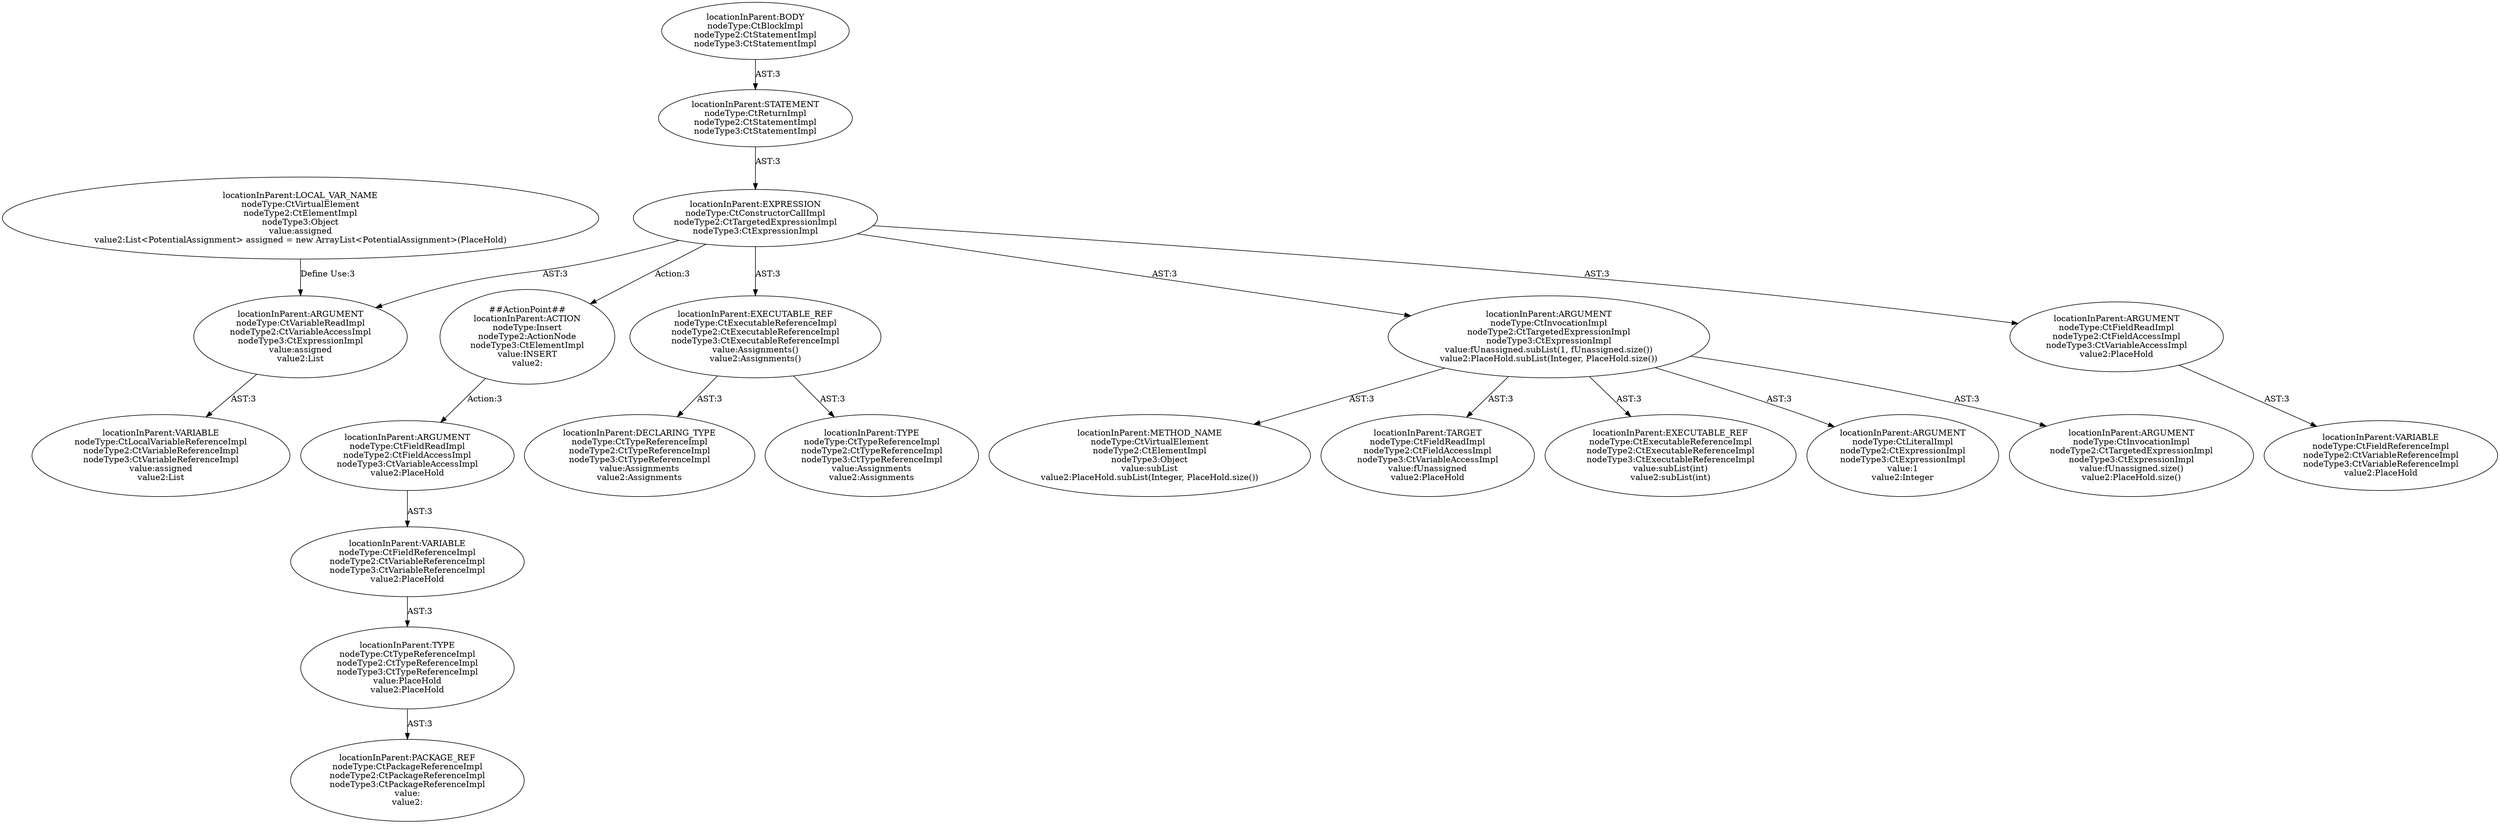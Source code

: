digraph "Pattern" {
0 [label="##ActionPoint##
locationInParent:ACTION
nodeType:Insert
nodeType2:ActionNode
nodeType3:CtElementImpl
value:INSERT
value2:" shape=ellipse]
1 [label="locationInParent:EXPRESSION
nodeType:CtConstructorCallImpl
nodeType2:CtTargetedExpressionImpl
nodeType3:CtExpressionImpl" shape=ellipse]
2 [label="locationInParent:STATEMENT
nodeType:CtReturnImpl
nodeType2:CtStatementImpl
nodeType3:CtStatementImpl" shape=ellipse]
3 [label="locationInParent:BODY
nodeType:CtBlockImpl
nodeType2:CtStatementImpl
nodeType3:CtStatementImpl" shape=ellipse]
4 [label="locationInParent:EXECUTABLE_REF
nodeType:CtExecutableReferenceImpl
nodeType2:CtExecutableReferenceImpl
nodeType3:CtExecutableReferenceImpl
value:Assignments()
value2:Assignments()" shape=ellipse]
5 [label="locationInParent:DECLARING_TYPE
nodeType:CtTypeReferenceImpl
nodeType2:CtTypeReferenceImpl
nodeType3:CtTypeReferenceImpl
value:Assignments
value2:Assignments" shape=ellipse]
6 [label="locationInParent:TYPE
nodeType:CtTypeReferenceImpl
nodeType2:CtTypeReferenceImpl
nodeType3:CtTypeReferenceImpl
value:Assignments
value2:Assignments" shape=ellipse]
7 [label="locationInParent:ARGUMENT
nodeType:CtVariableReadImpl
nodeType2:CtVariableAccessImpl
nodeType3:CtExpressionImpl
value:assigned
value2:List" shape=ellipse]
8 [label="locationInParent:LOCAL_VAR_NAME
nodeType:CtVirtualElement
nodeType2:CtElementImpl
nodeType3:Object
value:assigned
value2:List<PotentialAssignment> assigned = new ArrayList<PotentialAssignment>(PlaceHold)" shape=ellipse]
9 [label="locationInParent:VARIABLE
nodeType:CtLocalVariableReferenceImpl
nodeType2:CtVariableReferenceImpl
nodeType3:CtVariableReferenceImpl
value:assigned
value2:List" shape=ellipse]
10 [label="locationInParent:ARGUMENT
nodeType:CtInvocationImpl
nodeType2:CtTargetedExpressionImpl
nodeType3:CtExpressionImpl
value:fUnassigned.subList(1, fUnassigned.size())
value2:PlaceHold.subList(Integer, PlaceHold.size())" shape=ellipse]
11 [label="locationInParent:METHOD_NAME
nodeType:CtVirtualElement
nodeType2:CtElementImpl
nodeType3:Object
value:subList
value2:PlaceHold.subList(Integer, PlaceHold.size())" shape=ellipse]
12 [label="locationInParent:TARGET
nodeType:CtFieldReadImpl
nodeType2:CtFieldAccessImpl
nodeType3:CtVariableAccessImpl
value:fUnassigned
value2:PlaceHold" shape=ellipse]
13 [label="locationInParent:EXECUTABLE_REF
nodeType:CtExecutableReferenceImpl
nodeType2:CtExecutableReferenceImpl
nodeType3:CtExecutableReferenceImpl
value:subList(int)
value2:subList(int)" shape=ellipse]
14 [label="locationInParent:ARGUMENT
nodeType:CtLiteralImpl
nodeType2:CtExpressionImpl
nodeType3:CtExpressionImpl
value:1
value2:Integer" shape=ellipse]
15 [label="locationInParent:ARGUMENT
nodeType:CtInvocationImpl
nodeType2:CtTargetedExpressionImpl
nodeType3:CtExpressionImpl
value:fUnassigned.size()
value2:PlaceHold.size()" shape=ellipse]
16 [label="locationInParent:ARGUMENT
nodeType:CtFieldReadImpl
nodeType2:CtFieldAccessImpl
nodeType3:CtVariableAccessImpl
value2:PlaceHold" shape=ellipse]
17 [label="locationInParent:VARIABLE
nodeType:CtFieldReferenceImpl
nodeType2:CtVariableReferenceImpl
nodeType3:CtVariableReferenceImpl
value2:PlaceHold" shape=ellipse]
18 [label="locationInParent:ARGUMENT
nodeType:CtFieldReadImpl
nodeType2:CtFieldAccessImpl
nodeType3:CtVariableAccessImpl
value2:PlaceHold" shape=ellipse]
19 [label="locationInParent:VARIABLE
nodeType:CtFieldReferenceImpl
nodeType2:CtVariableReferenceImpl
nodeType3:CtVariableReferenceImpl
value2:PlaceHold" shape=ellipse]
20 [label="locationInParent:TYPE
nodeType:CtTypeReferenceImpl
nodeType2:CtTypeReferenceImpl
nodeType3:CtTypeReferenceImpl
value:PlaceHold
value2:PlaceHold" shape=ellipse]
21 [label="locationInParent:PACKAGE_REF
nodeType:CtPackageReferenceImpl
nodeType2:CtPackageReferenceImpl
nodeType3:CtPackageReferenceImpl
value:
value2:" shape=ellipse]
0 -> 18 [label="Action:3"];
1 -> 0 [label="Action:3"];
1 -> 4 [label="AST:3"];
1 -> 7 [label="AST:3"];
1 -> 10 [label="AST:3"];
1 -> 16 [label="AST:3"];
2 -> 1 [label="AST:3"];
3 -> 2 [label="AST:3"];
4 -> 5 [label="AST:3"];
4 -> 6 [label="AST:3"];
7 -> 9 [label="AST:3"];
8 -> 7 [label="Define Use:3"];
10 -> 11 [label="AST:3"];
10 -> 12 [label="AST:3"];
10 -> 13 [label="AST:3"];
10 -> 14 [label="AST:3"];
10 -> 15 [label="AST:3"];
16 -> 17 [label="AST:3"];
18 -> 19 [label="AST:3"];
19 -> 20 [label="AST:3"];
20 -> 21 [label="AST:3"];
}